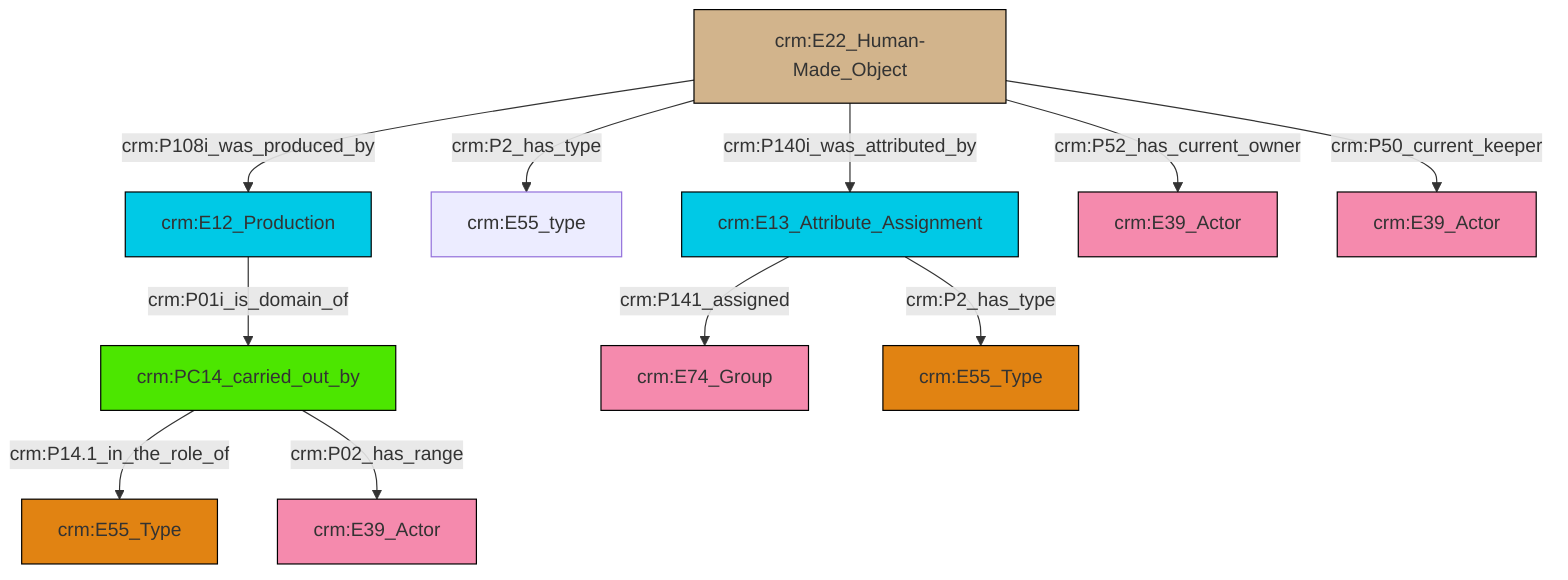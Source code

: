 graph TD
classDef Literal fill:#f2f2f2,stroke:#000000;
classDef CRM_Entity fill:#FFFFFF,stroke:#000000;
classDef Temporal_Entity fill:#00C9E6, stroke:#000000;
classDef Type fill:#E18312, stroke:#000000;
classDef Time-Span fill:#2C9C91, stroke:#000000;
classDef Appellation fill:#FFEB7F, stroke:#000000;
classDef Place fill:#008836, stroke:#000000;
classDef Persistent_Item fill:#B266B2, stroke:#000000;
classDef Conceptual_Object fill:#FFD700, stroke:#000000;
classDef Physical_Thing fill:#D2B48C, stroke:#000000;
classDef Actor fill:#f58aad, stroke:#000000;
classDef PC_Classes fill:#4ce600, stroke:#000000;
classDef Multi fill:#cccccc,stroke:#000000;

2["crm:E22_Human-Made_Object"]:::Physical_Thing -->|crm:P108i_was_produced_by| 3["crm:E12_Production"]:::Temporal_Entity
4["crm:PC14_carried_out_by"]:::PC_Classes -->|crm:P14.1_in_the_role_of| 5["crm:E55_Type"]:::Type
2["crm:E22_Human-Made_Object"]:::Physical_Thing -->|crm:P2_has_type| 8["crm:E55_type"]:::Default
9["crm:E13_Attribute_Assignment"]:::Temporal_Entity -->|crm:P141_assigned| 0["crm:E74_Group"]:::Actor
2["crm:E22_Human-Made_Object"]:::Physical_Thing -->|crm:P140i_was_attributed_by| 9["crm:E13_Attribute_Assignment"]:::Temporal_Entity
3["crm:E12_Production"]:::Temporal_Entity -->|crm:P01i_is_domain_of| 4["crm:PC14_carried_out_by"]:::PC_Classes
9["crm:E13_Attribute_Assignment"]:::Temporal_Entity -->|crm:P2_has_type| 12["crm:E55_Type"]:::Type
2["crm:E22_Human-Made_Object"]:::Physical_Thing -->|crm:P52_has_current_owner| 17["crm:E39_Actor"]:::Actor
2["crm:E22_Human-Made_Object"]:::Physical_Thing -->|crm:P50_current_keeper| 18["crm:E39_Actor"]:::Actor
4["crm:PC14_carried_out_by"]:::PC_Classes -->|crm:P02_has_range| 14["crm:E39_Actor"]:::Actor